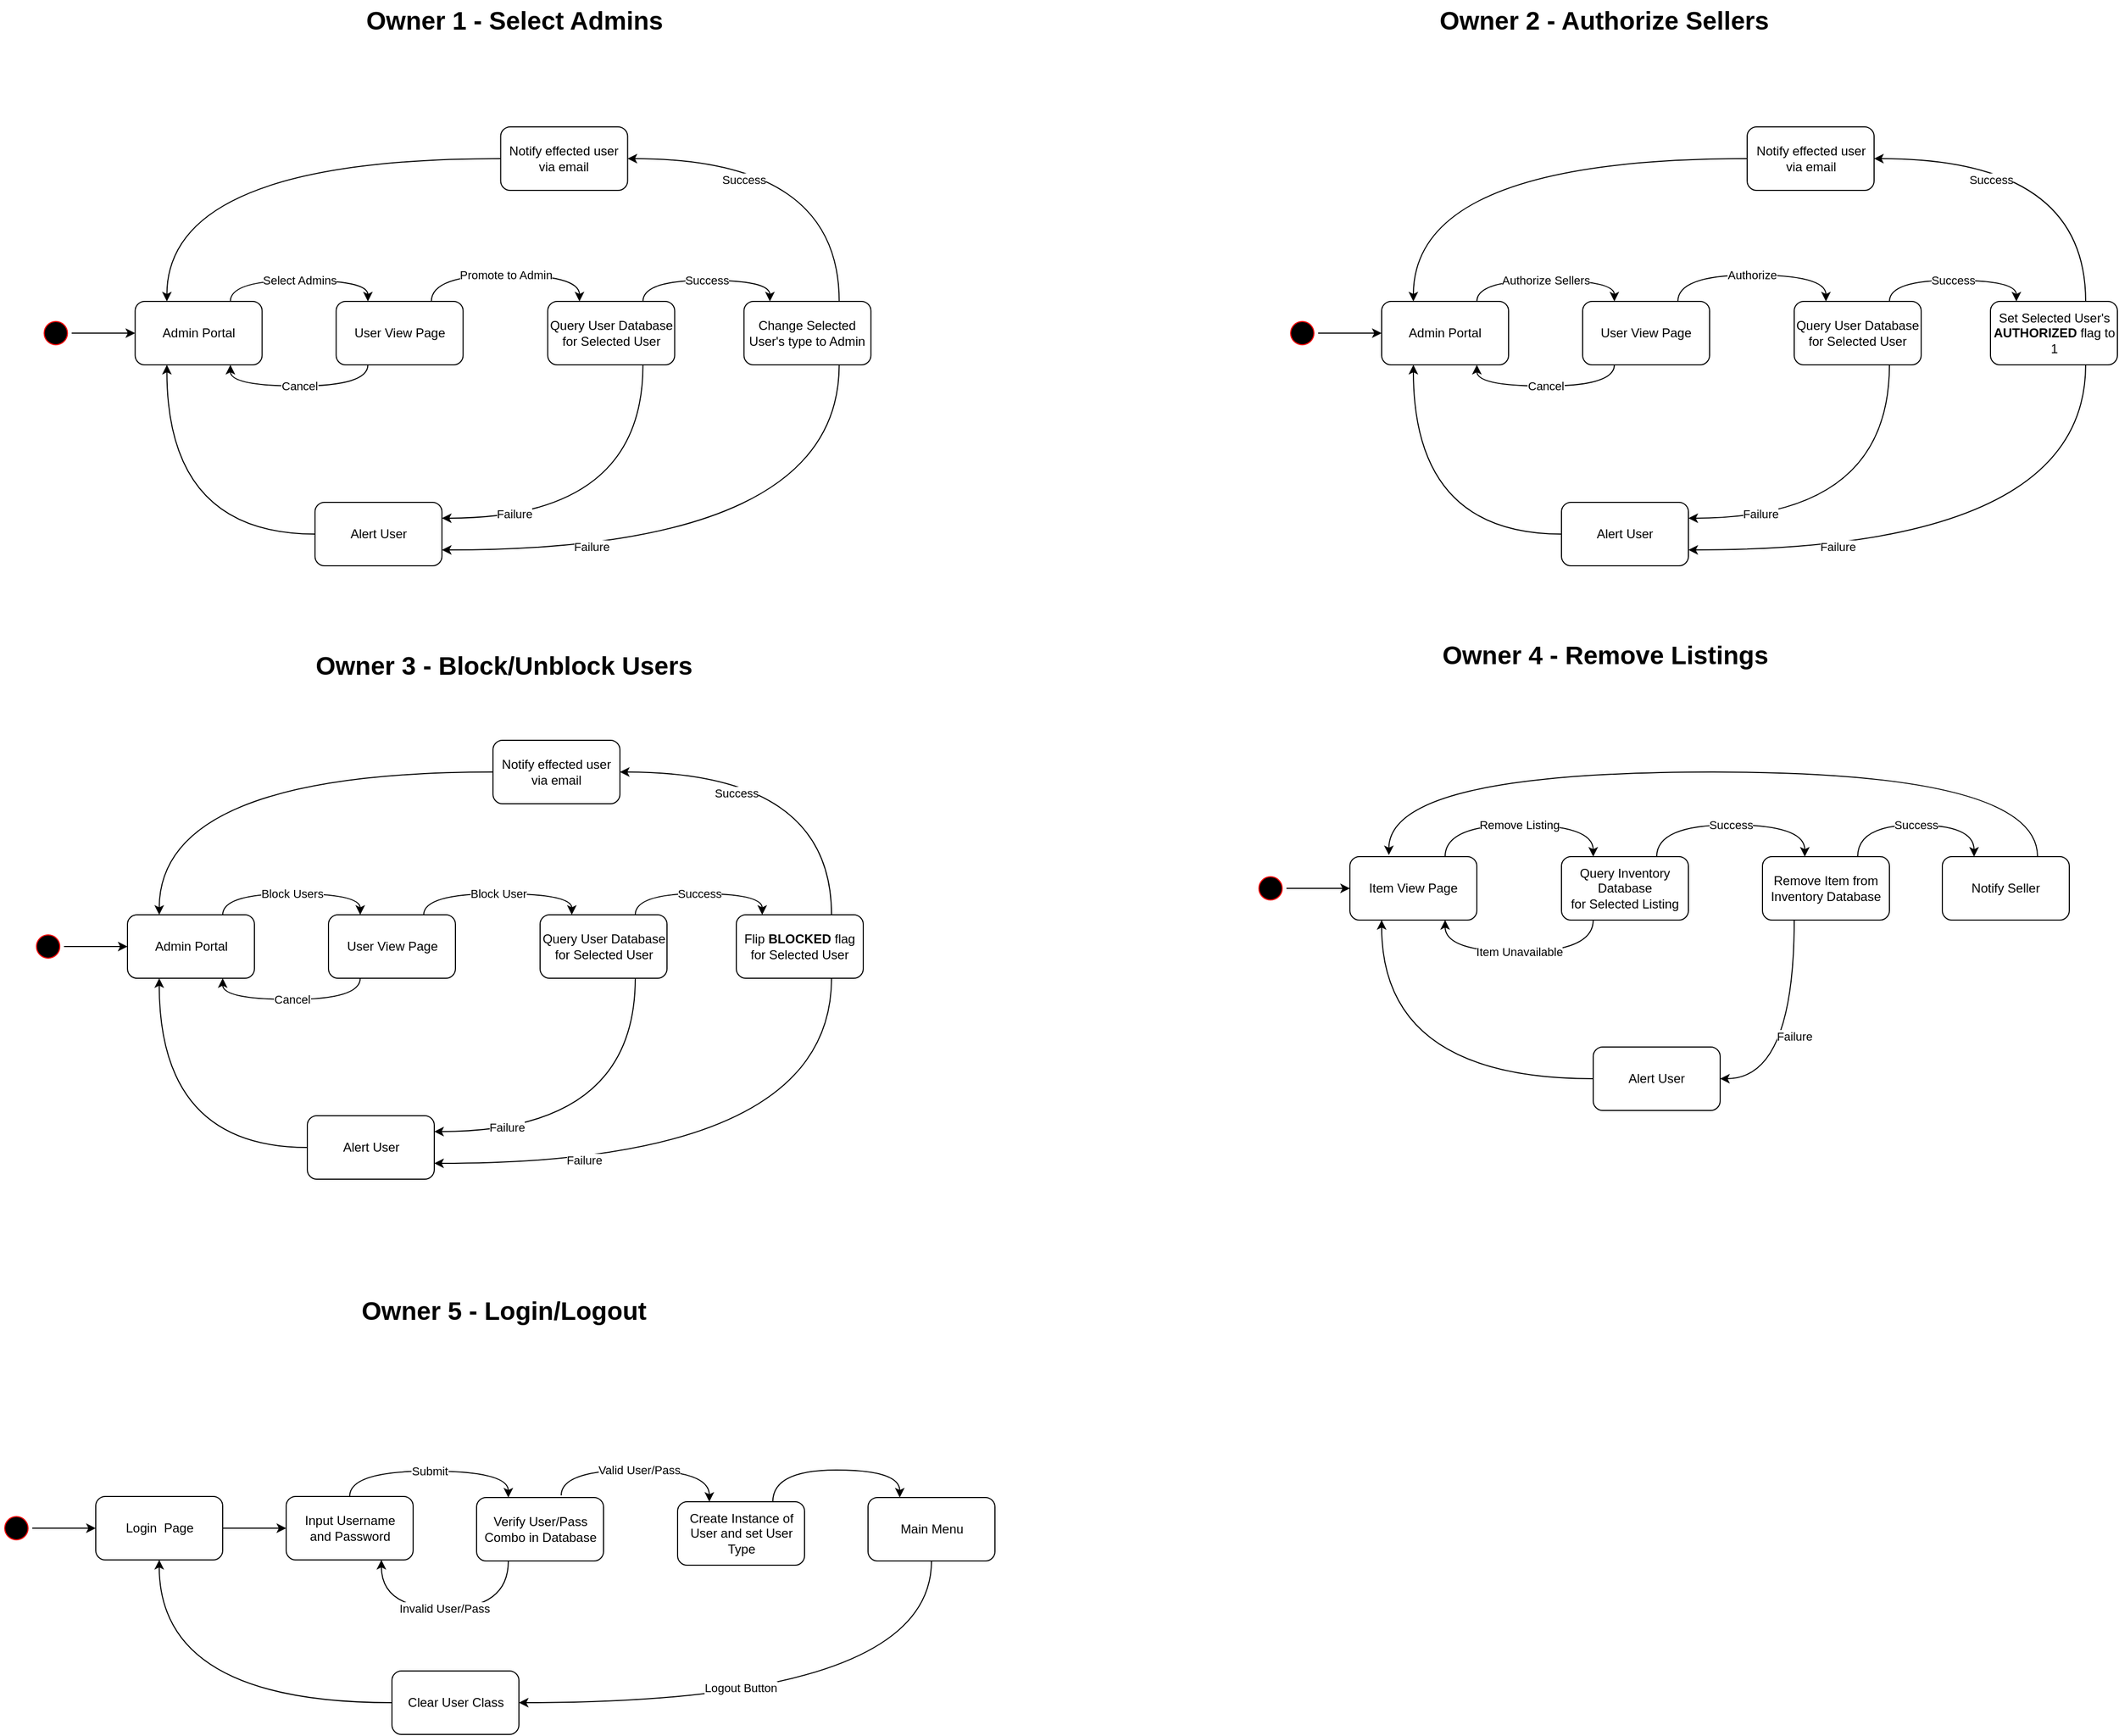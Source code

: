 <mxfile version="21.0.6" type="device"><diagram name="Page-1" id="wrFkuSROgwar8ubb1cKZ"><mxGraphModel dx="2074" dy="1169" grid="1" gridSize="10" guides="1" tooltips="1" connect="1" arrows="1" fold="1" page="1" pageScale="1" pageWidth="3000" pageHeight="3000" math="0" shadow="0"><root><mxCell id="0"/><mxCell id="1" parent="0"/><mxCell id="4Fs6CuEl5SBlKAa8vtgC-2" value="Owner 1 - Select Admins" style="text;strokeColor=none;fillColor=none;html=1;fontSize=24;fontStyle=1;verticalAlign=middle;align=center;" vertex="1" parent="1"><mxGeometry x="520" y="140" width="100" height="40" as="geometry"/></mxCell><mxCell id="4Fs6CuEl5SBlKAa8vtgC-3" value="Owner 2 - Authorize Sellers" style="text;strokeColor=none;fillColor=none;html=1;fontSize=24;fontStyle=1;verticalAlign=middle;align=center;" vertex="1" parent="1"><mxGeometry x="1550" y="140" width="100" height="40" as="geometry"/></mxCell><mxCell id="4Fs6CuEl5SBlKAa8vtgC-4" value="Owner 4 - Remove Listings" style="text;strokeColor=none;fillColor=none;html=1;fontSize=24;fontStyle=1;verticalAlign=middle;align=center;" vertex="1" parent="1"><mxGeometry x="1551" y="740" width="99" height="40" as="geometry"/></mxCell><mxCell id="4Fs6CuEl5SBlKAa8vtgC-5" value="Owner 3 - Block/Unblock Users" style="text;strokeColor=none;fillColor=none;html=1;fontSize=24;fontStyle=1;verticalAlign=middle;align=center;" vertex="1" parent="1"><mxGeometry x="510" y="750" width="99" height="40" as="geometry"/></mxCell><mxCell id="4Fs6CuEl5SBlKAa8vtgC-6" value="Owner 5 - Login/Logout" style="text;strokeColor=none;fillColor=none;html=1;fontSize=24;fontStyle=1;verticalAlign=middle;align=center;" vertex="1" parent="1"><mxGeometry x="510" y="1360" width="99" height="40" as="geometry"/></mxCell><mxCell id="4Fs6CuEl5SBlKAa8vtgC-7" value="Query Inventory Database for&amp;nbsp;Selected Listing" style="rounded=1;whiteSpace=wrap;html=1;" vertex="1" parent="1"><mxGeometry x="1560" y="950" width="120" height="60" as="geometry"/></mxCell><mxCell id="4Fs6CuEl5SBlKAa8vtgC-8" value="Item View Page" style="rounded=1;whiteSpace=wrap;html=1;" vertex="1" parent="1"><mxGeometry x="1360" y="950" width="120" height="60" as="geometry"/></mxCell><mxCell id="4Fs6CuEl5SBlKAa8vtgC-9" value="" style="endArrow=classic;html=1;rounded=0;exitX=1;exitY=0.5;exitDx=0;exitDy=0;entryX=0;entryY=0.5;entryDx=0;entryDy=0;" edge="1" parent="1" target="4Fs6CuEl5SBlKAa8vtgC-8"><mxGeometry width="50" height="50" relative="1" as="geometry"><mxPoint x="1300" y="980" as="sourcePoint"/><mxPoint x="1370" y="1035" as="targetPoint"/></mxGeometry></mxCell><mxCell id="4Fs6CuEl5SBlKAa8vtgC-10" value="Remove Listing" style="endArrow=classic;html=1;rounded=0;curved=1;exitX=0.75;exitY=0;exitDx=0;exitDy=0;edgeStyle=orthogonalEdgeStyle;entryX=0.25;entryY=0;entryDx=0;entryDy=0;" edge="1" parent="1" source="4Fs6CuEl5SBlKAa8vtgC-8" target="4Fs6CuEl5SBlKAa8vtgC-7"><mxGeometry width="50" height="50" relative="1" as="geometry"><mxPoint x="1490" y="890" as="sourcePoint"/><mxPoint x="1760" y="1010" as="targetPoint"/><Array as="points"><mxPoint x="1450" y="920"/><mxPoint x="1590" y="920"/></Array></mxGeometry></mxCell><mxCell id="4Fs6CuEl5SBlKAa8vtgC-11" value="Item Unavailable" style="endArrow=classic;html=1;rounded=0;curved=1;entryX=0.75;entryY=1;entryDx=0;entryDy=0;edgeStyle=orthogonalEdgeStyle;exitX=0.25;exitY=1;exitDx=0;exitDy=0;" edge="1" parent="1" source="4Fs6CuEl5SBlKAa8vtgC-7" target="4Fs6CuEl5SBlKAa8vtgC-8"><mxGeometry width="50" height="50" relative="1" as="geometry"><mxPoint x="1580" y="1010" as="sourcePoint"/><mxPoint x="1810" y="960" as="targetPoint"/><Array as="points"><mxPoint x="1590" y="1040"/><mxPoint x="1450" y="1040"/></Array></mxGeometry></mxCell><mxCell id="4Fs6CuEl5SBlKAa8vtgC-12" style="edgeStyle=orthogonalEdgeStyle;curved=1;rounded=0;orthogonalLoop=1;jettySize=auto;html=1;exitX=0;exitY=0.5;exitDx=0;exitDy=0;entryX=0.25;entryY=1;entryDx=0;entryDy=0;" edge="1" parent="1" source="4Fs6CuEl5SBlKAa8vtgC-15" target="4Fs6CuEl5SBlKAa8vtgC-8"><mxGeometry relative="1" as="geometry"/></mxCell><mxCell id="4Fs6CuEl5SBlKAa8vtgC-13" value="Remove Item from Inventory Database" style="rounded=1;whiteSpace=wrap;html=1;" vertex="1" parent="1"><mxGeometry x="1750" y="950" width="120" height="60" as="geometry"/></mxCell><mxCell id="4Fs6CuEl5SBlKAa8vtgC-14" value="Success" style="endArrow=classic;html=1;rounded=0;curved=1;exitX=0.75;exitY=0;exitDx=0;exitDy=0;edgeStyle=orthogonalEdgeStyle;entryX=0.25;entryY=0;entryDx=0;entryDy=0;" edge="1" parent="1"><mxGeometry width="50" height="50" relative="1" as="geometry"><mxPoint x="1650" y="950" as="sourcePoint"/><mxPoint x="1790" y="950" as="targetPoint"/><Array as="points"><mxPoint x="1650" y="920"/><mxPoint x="1790" y="920"/></Array></mxGeometry></mxCell><mxCell id="4Fs6CuEl5SBlKAa8vtgC-15" value="Alert User" style="rounded=1;whiteSpace=wrap;html=1;" vertex="1" parent="1"><mxGeometry x="1590" y="1130" width="120" height="60" as="geometry"/></mxCell><mxCell id="4Fs6CuEl5SBlKAa8vtgC-16" value="" style="endArrow=classic;html=1;rounded=0;curved=1;exitX=0.75;exitY=0;exitDx=0;exitDy=0;entryX=0.307;entryY=-0.024;entryDx=0;entryDy=0;entryPerimeter=0;edgeStyle=orthogonalEdgeStyle;" edge="1" parent="1" target="4Fs6CuEl5SBlKAa8vtgC-8"><mxGeometry width="50" height="50" relative="1" as="geometry"><mxPoint x="2010" y="950" as="sourcePoint"/><mxPoint x="1560" y="870" as="targetPoint"/><Array as="points"><mxPoint x="2010" y="870"/><mxPoint x="1397" y="870"/></Array></mxGeometry></mxCell><mxCell id="4Fs6CuEl5SBlKAa8vtgC-17" value="Failure" style="endArrow=classic;html=1;rounded=0;curved=1;exitX=0.25;exitY=1;exitDx=0;exitDy=0;entryX=1;entryY=0.5;entryDx=0;entryDy=0;edgeStyle=orthogonalEdgeStyle;" edge="1" parent="1" source="4Fs6CuEl5SBlKAa8vtgC-13" target="4Fs6CuEl5SBlKAa8vtgC-15"><mxGeometry width="50" height="50" relative="1" as="geometry"><mxPoint x="1840" y="850" as="sourcePoint"/><mxPoint x="1890" y="900" as="targetPoint"/></mxGeometry></mxCell><mxCell id="4Fs6CuEl5SBlKAa8vtgC-18" value="" style="ellipse;shape=startState;fillColor=#000000;strokeColor=#ff0000;" vertex="1" parent="1"><mxGeometry x="1270" y="965" width="30" height="30" as="geometry"/></mxCell><mxCell id="4Fs6CuEl5SBlKAa8vtgC-19" value="Notify Seller" style="rounded=1;whiteSpace=wrap;html=1;" vertex="1" parent="1"><mxGeometry x="1920" y="950" width="120" height="60" as="geometry"/></mxCell><mxCell id="4Fs6CuEl5SBlKAa8vtgC-20" value="Success" style="endArrow=classic;html=1;rounded=0;curved=1;exitX=0.75;exitY=0;exitDx=0;exitDy=0;edgeStyle=orthogonalEdgeStyle;entryX=0.25;entryY=0;entryDx=0;entryDy=0;" edge="1" parent="1" source="4Fs6CuEl5SBlKAa8vtgC-13" target="4Fs6CuEl5SBlKAa8vtgC-19"><mxGeometry width="50" height="50" relative="1" as="geometry"><mxPoint x="1800" y="910" as="sourcePoint"/><mxPoint x="1940" y="910" as="targetPoint"/><Array as="points"><mxPoint x="1840" y="920"/><mxPoint x="1950" y="920"/></Array></mxGeometry></mxCell><mxCell id="4Fs6CuEl5SBlKAa8vtgC-21" value="" style="ellipse;shape=startState;fillColor=#000000;strokeColor=#ff0000;" vertex="1" parent="1"><mxGeometry x="84.5" y="1570" width="30" height="30" as="geometry"/></mxCell><mxCell id="4Fs6CuEl5SBlKAa8vtgC-22" value="" style="endArrow=classic;html=1;rounded=0;exitX=1;exitY=0.5;exitDx=0;exitDy=0;" edge="1" parent="1" source="4Fs6CuEl5SBlKAa8vtgC-29" target="4Fs6CuEl5SBlKAa8vtgC-23"><mxGeometry width="50" height="50" relative="1" as="geometry"><mxPoint x="235.5" y="1586" as="sourcePoint"/><mxPoint x="335.5" y="1586" as="targetPoint"/></mxGeometry></mxCell><mxCell id="4Fs6CuEl5SBlKAa8vtgC-23" value="Input Username&lt;br&gt;and Password" style="rounded=1;whiteSpace=wrap;html=1;" vertex="1" parent="1"><mxGeometry x="354.5" y="1555" width="120" height="60" as="geometry"/></mxCell><mxCell id="4Fs6CuEl5SBlKAa8vtgC-24" value="Verify User/Pass&lt;br&gt;Combo in Database" style="rounded=1;whiteSpace=wrap;html=1;" vertex="1" parent="1"><mxGeometry x="534.5" y="1556" width="120" height="60" as="geometry"/></mxCell><mxCell id="4Fs6CuEl5SBlKAa8vtgC-25" value="Submit" style="endArrow=classic;html=1;rounded=0;edgeStyle=orthogonalEdgeStyle;curved=1;exitX=0.5;exitY=0;exitDx=0;exitDy=0;entryX=0.25;entryY=0;entryDx=0;entryDy=0;" edge="1" parent="1" source="4Fs6CuEl5SBlKAa8vtgC-23" target="4Fs6CuEl5SBlKAa8vtgC-24"><mxGeometry width="50" height="50" relative="1" as="geometry"><mxPoint x="474.5" y="1511" as="sourcePoint"/><mxPoint x="524.5" y="1461" as="targetPoint"/><Array as="points"><mxPoint x="414.5" y="1531"/><mxPoint x="564.5" y="1531"/></Array></mxGeometry></mxCell><mxCell id="4Fs6CuEl5SBlKAa8vtgC-26" value="Invalid User/Pass" style="endArrow=classic;html=1;rounded=0;edgeStyle=orthogonalEdgeStyle;curved=1;exitX=0.25;exitY=1;exitDx=0;exitDy=0;entryX=0.75;entryY=1;entryDx=0;entryDy=0;" edge="1" parent="1" target="4Fs6CuEl5SBlKAa8vtgC-23"><mxGeometry width="50" height="50" relative="1" as="geometry"><mxPoint x="564.5" y="1616" as="sourcePoint"/><mxPoint x="391.46" y="1616.02" as="targetPoint"/><Array as="points"><mxPoint x="564.5" y="1661"/><mxPoint x="444.5" y="1661"/></Array></mxGeometry></mxCell><mxCell id="4Fs6CuEl5SBlKAa8vtgC-27" value="Main Menu" style="rounded=1;whiteSpace=wrap;html=1;" vertex="1" parent="1"><mxGeometry x="904.5" y="1556" width="120" height="60" as="geometry"/></mxCell><mxCell id="4Fs6CuEl5SBlKAa8vtgC-28" value="&lt;span style=&quot;font-style: normal;&quot;&gt;Valid User/Pass&lt;/span&gt;" style="endArrow=classic;html=1;rounded=0;edgeStyle=orthogonalEdgeStyle;curved=1;exitX=0.5;exitY=0;exitDx=0;exitDy=0;entryX=0.25;entryY=0;entryDx=0;entryDy=0;fontStyle=2" edge="1" parent="1" target="4Fs6CuEl5SBlKAa8vtgC-35"><mxGeometry width="50" height="50" relative="1" as="geometry"><mxPoint x="614.5" y="1554" as="sourcePoint"/><mxPoint x="764.5" y="1555" as="targetPoint"/><Array as="points"><mxPoint x="614.5" y="1530"/><mxPoint x="754.5" y="1530"/></Array></mxGeometry></mxCell><mxCell id="4Fs6CuEl5SBlKAa8vtgC-29" value="Login&amp;nbsp; Page" style="rounded=1;whiteSpace=wrap;html=1;" vertex="1" parent="1"><mxGeometry x="174.5" y="1555" width="120" height="60" as="geometry"/></mxCell><mxCell id="4Fs6CuEl5SBlKAa8vtgC-30" value="" style="endArrow=classic;html=1;rounded=0;exitX=1;exitY=0.5;exitDx=0;exitDy=0;entryX=0;entryY=0.5;entryDx=0;entryDy=0;" edge="1" parent="1" source="4Fs6CuEl5SBlKAa8vtgC-21" target="4Fs6CuEl5SBlKAa8vtgC-29"><mxGeometry width="50" height="50" relative="1" as="geometry"><mxPoint x="124.5" y="1640" as="sourcePoint"/><mxPoint x="184.5" y="1640" as="targetPoint"/></mxGeometry></mxCell><mxCell id="4Fs6CuEl5SBlKAa8vtgC-31" value="" style="endArrow=classic;html=1;rounded=0;curved=1;exitX=0.5;exitY=1;exitDx=0;exitDy=0;entryX=1;entryY=0.5;entryDx=0;entryDy=0;edgeStyle=orthogonalEdgeStyle;" edge="1" parent="1" source="4Fs6CuEl5SBlKAa8vtgC-27" target="4Fs6CuEl5SBlKAa8vtgC-33"><mxGeometry width="50" height="50" relative="1" as="geometry"><mxPoint x="1614.5" y="1631" as="sourcePoint"/><mxPoint x="1464.5" y="1755" as="targetPoint"/></mxGeometry></mxCell><mxCell id="4Fs6CuEl5SBlKAa8vtgC-32" value="Logout Button" style="edgeLabel;html=1;align=center;verticalAlign=middle;resizable=0;points=[];" vertex="1" connectable="0" parent="4Fs6CuEl5SBlKAa8vtgC-31"><mxGeometry x="0.046" y="-5" relative="1" as="geometry"><mxPoint x="-41" y="-9" as="offset"/></mxGeometry></mxCell><mxCell id="4Fs6CuEl5SBlKAa8vtgC-33" value="Clear User Class" style="rounded=1;whiteSpace=wrap;html=1;" vertex="1" parent="1"><mxGeometry x="454.5" y="1720" width="120" height="60" as="geometry"/></mxCell><mxCell id="4Fs6CuEl5SBlKAa8vtgC-34" value="" style="endArrow=classic;html=1;rounded=0;curved=1;exitX=0;exitY=0.5;exitDx=0;exitDy=0;entryX=0.5;entryY=1;entryDx=0;entryDy=0;edgeStyle=orthogonalEdgeStyle;" edge="1" parent="1" source="4Fs6CuEl5SBlKAa8vtgC-33" target="4Fs6CuEl5SBlKAa8vtgC-29"><mxGeometry width="50" height="50" relative="1" as="geometry"><mxPoint x="694.5" y="1945" as="sourcePoint"/><mxPoint x="1074.5" y="1630" as="targetPoint"/></mxGeometry></mxCell><mxCell id="4Fs6CuEl5SBlKAa8vtgC-35" value="Create Instance of User and set User Type" style="rounded=1;whiteSpace=wrap;html=1;" vertex="1" parent="1"><mxGeometry x="724.5" y="1560" width="120" height="60" as="geometry"/></mxCell><mxCell id="4Fs6CuEl5SBlKAa8vtgC-36" value="" style="endArrow=classic;html=1;rounded=0;exitX=0.75;exitY=0;exitDx=0;exitDy=0;entryX=0.25;entryY=0;entryDx=0;entryDy=0;edgeStyle=orthogonalEdgeStyle;curved=1;" edge="1" parent="1" source="4Fs6CuEl5SBlKAa8vtgC-35" target="4Fs6CuEl5SBlKAa8vtgC-27"><mxGeometry width="50" height="50" relative="1" as="geometry"><mxPoint x="744.5" y="1730" as="sourcePoint"/><mxPoint x="794.5" y="1680" as="targetPoint"/><Array as="points"><mxPoint x="814.5" y="1530"/><mxPoint x="934.5" y="1530"/></Array></mxGeometry></mxCell><mxCell id="4Fs6CuEl5SBlKAa8vtgC-38" value="Admin Portal" style="rounded=1;whiteSpace=wrap;html=1;" vertex="1" parent="1"><mxGeometry x="204.5" y="1005" width="120" height="60" as="geometry"/></mxCell><mxCell id="4Fs6CuEl5SBlKAa8vtgC-39" value="" style="endArrow=classic;html=1;rounded=0;exitX=1;exitY=0.5;exitDx=0;exitDy=0;entryX=0;entryY=0.5;entryDx=0;entryDy=0;" edge="1" parent="1" target="4Fs6CuEl5SBlKAa8vtgC-38"><mxGeometry width="50" height="50" relative="1" as="geometry"><mxPoint x="144.5" y="1035" as="sourcePoint"/><mxPoint x="214.5" y="1090" as="targetPoint"/></mxGeometry></mxCell><mxCell id="4Fs6CuEl5SBlKAa8vtgC-40" value="" style="ellipse;shape=startState;fillColor=#000000;strokeColor=#ff0000;" vertex="1" parent="1"><mxGeometry x="114.5" y="1020" width="30" height="30" as="geometry"/></mxCell><mxCell id="4Fs6CuEl5SBlKAa8vtgC-41" value="User View Page" style="rounded=1;whiteSpace=wrap;html=1;" vertex="1" parent="1"><mxGeometry x="394.5" y="1005" width="120" height="60" as="geometry"/></mxCell><mxCell id="4Fs6CuEl5SBlKAa8vtgC-42" value="Block Users" style="endArrow=classic;html=1;rounded=0;exitX=0.75;exitY=0;exitDx=0;exitDy=0;entryX=0.25;entryY=0;entryDx=0;entryDy=0;edgeStyle=orthogonalEdgeStyle;curved=1;" edge="1" parent="1" source="4Fs6CuEl5SBlKAa8vtgC-38" target="4Fs6CuEl5SBlKAa8vtgC-41"><mxGeometry width="50" height="50" relative="1" as="geometry"><mxPoint x="314.5" y="975" as="sourcePoint"/><mxPoint x="364.5" y="925" as="targetPoint"/><Array as="points"><mxPoint x="294.5" y="985"/><mxPoint x="424.5" y="985"/></Array></mxGeometry></mxCell><mxCell id="4Fs6CuEl5SBlKAa8vtgC-43" value="Cancel" style="endArrow=classic;html=1;rounded=0;exitX=0.25;exitY=1;exitDx=0;exitDy=0;entryX=0.75;entryY=1;entryDx=0;entryDy=0;edgeStyle=orthogonalEdgeStyle;curved=1;" edge="1" parent="1" source="4Fs6CuEl5SBlKAa8vtgC-41" target="4Fs6CuEl5SBlKAa8vtgC-38"><mxGeometry width="50" height="50" relative="1" as="geometry"><mxPoint x="674.5" y="1335" as="sourcePoint"/><mxPoint x="724.5" y="1285" as="targetPoint"/><Array as="points"><mxPoint x="424.5" y="1085"/><mxPoint x="294.5" y="1085"/></Array></mxGeometry></mxCell><mxCell id="4Fs6CuEl5SBlKAa8vtgC-44" value="Block User" style="endArrow=classic;html=1;rounded=0;exitX=0.75;exitY=0;exitDx=0;exitDy=0;entryX=0.25;entryY=0;entryDx=0;entryDy=0;edgeStyle=orthogonalEdgeStyle;curved=1;" edge="1" parent="1" source="4Fs6CuEl5SBlKAa8vtgC-41" target="4Fs6CuEl5SBlKAa8vtgC-45"><mxGeometry width="50" height="50" relative="1" as="geometry"><mxPoint x="684.5" y="1205" as="sourcePoint"/><mxPoint x="744.5" y="1005" as="targetPoint"/><Array as="points"><mxPoint x="484.5" y="985"/><mxPoint x="624.5" y="985"/></Array></mxGeometry></mxCell><mxCell id="4Fs6CuEl5SBlKAa8vtgC-45" value="Query User Database for&amp;nbsp;Selected User" style="rounded=1;whiteSpace=wrap;html=1;" vertex="1" parent="1"><mxGeometry x="594.5" y="1005" width="120" height="60" as="geometry"/></mxCell><mxCell id="4Fs6CuEl5SBlKAa8vtgC-46" value="Flip&amp;nbsp;&lt;b&gt;BLOCKED &lt;/b&gt;flag for Selected User" style="rounded=1;whiteSpace=wrap;html=1;" vertex="1" parent="1"><mxGeometry x="780" y="1005" width="120" height="60" as="geometry"/></mxCell><mxCell id="4Fs6CuEl5SBlKAa8vtgC-48" value="Alert User" style="rounded=1;whiteSpace=wrap;html=1;" vertex="1" parent="1"><mxGeometry x="374.5" y="1195" width="120" height="60" as="geometry"/></mxCell><mxCell id="4Fs6CuEl5SBlKAa8vtgC-49" value="" style="endArrow=classic;html=1;rounded=0;exitX=0.75;exitY=1;exitDx=0;exitDy=0;entryX=1;entryY=0.25;entryDx=0;entryDy=0;edgeStyle=orthogonalEdgeStyle;curved=1;" edge="1" parent="1" source="4Fs6CuEl5SBlKAa8vtgC-45" target="4Fs6CuEl5SBlKAa8vtgC-48"><mxGeometry width="50" height="50" relative="1" as="geometry"><mxPoint x="1014.5" y="1325" as="sourcePoint"/><mxPoint x="1064.5" y="1275" as="targetPoint"/></mxGeometry></mxCell><mxCell id="4Fs6CuEl5SBlKAa8vtgC-50" value="Failure" style="edgeLabel;html=1;align=center;verticalAlign=middle;resizable=0;points=[];" vertex="1" connectable="0" parent="4Fs6CuEl5SBlKAa8vtgC-49"><mxGeometry x="0.594" y="-4" relative="1" as="geometry"><mxPoint as="offset"/></mxGeometry></mxCell><mxCell id="4Fs6CuEl5SBlKAa8vtgC-53" value="Success" style="endArrow=classic;html=1;rounded=0;exitX=0.75;exitY=0;exitDx=0;exitDy=0;entryX=0.25;entryY=0;entryDx=0;entryDy=0;edgeStyle=orthogonalEdgeStyle;curved=1;" edge="1" parent="1" source="4Fs6CuEl5SBlKAa8vtgC-45"><mxGeometry width="50" height="50" relative="1" as="geometry"><mxPoint x="1014.5" y="1325" as="sourcePoint"/><mxPoint x="804.5" y="1005" as="targetPoint"/><Array as="points"><mxPoint x="684.5" y="985"/><mxPoint x="804.5" y="985"/></Array></mxGeometry></mxCell><mxCell id="4Fs6CuEl5SBlKAa8vtgC-54" value="" style="endArrow=classic;html=1;rounded=0;exitX=0;exitY=0.5;exitDx=0;exitDy=0;entryX=0.25;entryY=1;entryDx=0;entryDy=0;edgeStyle=orthogonalEdgeStyle;curved=1;" edge="1" parent="1" source="4Fs6CuEl5SBlKAa8vtgC-48" target="4Fs6CuEl5SBlKAa8vtgC-38"><mxGeometry width="50" height="50" relative="1" as="geometry"><mxPoint x="1014.5" y="1325" as="sourcePoint"/><mxPoint x="1064.5" y="1275" as="targetPoint"/></mxGeometry></mxCell><mxCell id="4Fs6CuEl5SBlKAa8vtgC-55" value="Notify effected user via email" style="rounded=1;whiteSpace=wrap;html=1;" vertex="1" parent="1"><mxGeometry x="550" y="840" width="120" height="60" as="geometry"/></mxCell><mxCell id="4Fs6CuEl5SBlKAa8vtgC-57" value="Success" style="endArrow=classic;html=1;rounded=0;exitX=0.75;exitY=0;exitDx=0;exitDy=0;entryX=1;entryY=0.5;entryDx=0;entryDy=0;edgeStyle=orthogonalEdgeStyle;curved=1;" edge="1" parent="1" source="4Fs6CuEl5SBlKAa8vtgC-46" target="4Fs6CuEl5SBlKAa8vtgC-55"><mxGeometry x="0.344" y="20" width="50" height="50" relative="1" as="geometry"><mxPoint x="664.5" y="1340" as="sourcePoint"/><mxPoint x="714.5" y="1290" as="targetPoint"/><mxPoint as="offset"/></mxGeometry></mxCell><mxCell id="4Fs6CuEl5SBlKAa8vtgC-58" value="" style="endArrow=classic;html=1;rounded=0;exitX=0.75;exitY=1;exitDx=0;exitDy=0;entryX=1;entryY=0.75;entryDx=0;entryDy=0;edgeStyle=orthogonalEdgeStyle;curved=1;" edge="1" parent="1" source="4Fs6CuEl5SBlKAa8vtgC-46" target="4Fs6CuEl5SBlKAa8vtgC-48"><mxGeometry width="50" height="50" relative="1" as="geometry"><mxPoint x="664.5" y="1340" as="sourcePoint"/><mxPoint x="714.5" y="1290" as="targetPoint"/></mxGeometry></mxCell><mxCell id="4Fs6CuEl5SBlKAa8vtgC-59" value="Failure" style="edgeLabel;html=1;align=center;verticalAlign=middle;resizable=0;points=[];" vertex="1" connectable="0" parent="4Fs6CuEl5SBlKAa8vtgC-58"><mxGeometry x="0.488" y="-3" relative="1" as="geometry"><mxPoint as="offset"/></mxGeometry></mxCell><mxCell id="4Fs6CuEl5SBlKAa8vtgC-60" value="" style="endArrow=classic;html=1;rounded=0;exitX=0;exitY=0.5;exitDx=0;exitDy=0;entryX=0.25;entryY=0;entryDx=0;entryDy=0;edgeStyle=orthogonalEdgeStyle;curved=1;" edge="1" parent="1" source="4Fs6CuEl5SBlKAa8vtgC-55" target="4Fs6CuEl5SBlKAa8vtgC-38"><mxGeometry width="50" height="50" relative="1" as="geometry"><mxPoint x="664.5" y="1340" as="sourcePoint"/><mxPoint x="714.5" y="1290" as="targetPoint"/></mxGeometry></mxCell><mxCell id="4Fs6CuEl5SBlKAa8vtgC-62" value="Admin Portal" style="rounded=1;whiteSpace=wrap;html=1;" vertex="1" parent="1"><mxGeometry x="211.75" y="425" width="120" height="60" as="geometry"/></mxCell><mxCell id="4Fs6CuEl5SBlKAa8vtgC-63" value="" style="endArrow=classic;html=1;rounded=0;exitX=1;exitY=0.5;exitDx=0;exitDy=0;entryX=0;entryY=0.5;entryDx=0;entryDy=0;" edge="1" parent="1" target="4Fs6CuEl5SBlKAa8vtgC-62"><mxGeometry width="50" height="50" relative="1" as="geometry"><mxPoint x="151.75" y="455" as="sourcePoint"/><mxPoint x="221.75" y="510" as="targetPoint"/></mxGeometry></mxCell><mxCell id="4Fs6CuEl5SBlKAa8vtgC-64" value="" style="ellipse;shape=startState;fillColor=#000000;strokeColor=#ff0000;" vertex="1" parent="1"><mxGeometry x="121.75" y="440" width="30" height="30" as="geometry"/></mxCell><mxCell id="4Fs6CuEl5SBlKAa8vtgC-65" value="User View Page" style="rounded=1;whiteSpace=wrap;html=1;" vertex="1" parent="1"><mxGeometry x="401.75" y="425" width="120" height="60" as="geometry"/></mxCell><mxCell id="4Fs6CuEl5SBlKAa8vtgC-66" value="Select Admins" style="endArrow=classic;html=1;rounded=0;exitX=0.75;exitY=0;exitDx=0;exitDy=0;entryX=0.25;entryY=0;entryDx=0;entryDy=0;edgeStyle=orthogonalEdgeStyle;curved=1;" edge="1" parent="1" source="4Fs6CuEl5SBlKAa8vtgC-62" target="4Fs6CuEl5SBlKAa8vtgC-65"><mxGeometry width="50" height="50" relative="1" as="geometry"><mxPoint x="321.75" y="395" as="sourcePoint"/><mxPoint x="371.75" y="345" as="targetPoint"/><Array as="points"><mxPoint x="301.75" y="405"/><mxPoint x="431.75" y="405"/></Array></mxGeometry></mxCell><mxCell id="4Fs6CuEl5SBlKAa8vtgC-67" value="Cancel" style="endArrow=classic;html=1;rounded=0;exitX=0.25;exitY=1;exitDx=0;exitDy=0;entryX=0.75;entryY=1;entryDx=0;entryDy=0;edgeStyle=orthogonalEdgeStyle;curved=1;" edge="1" parent="1" source="4Fs6CuEl5SBlKAa8vtgC-65" target="4Fs6CuEl5SBlKAa8vtgC-62"><mxGeometry width="50" height="50" relative="1" as="geometry"><mxPoint x="681.75" y="755" as="sourcePoint"/><mxPoint x="731.75" y="705" as="targetPoint"/><Array as="points"><mxPoint x="431.75" y="505"/><mxPoint x="301.75" y="505"/></Array></mxGeometry></mxCell><mxCell id="4Fs6CuEl5SBlKAa8vtgC-68" value="Promote to Admin" style="endArrow=classic;html=1;rounded=0;exitX=0.75;exitY=0;exitDx=0;exitDy=0;entryX=0.25;entryY=0;entryDx=0;entryDy=0;edgeStyle=orthogonalEdgeStyle;curved=1;" edge="1" parent="1" source="4Fs6CuEl5SBlKAa8vtgC-65" target="4Fs6CuEl5SBlKAa8vtgC-69"><mxGeometry width="50" height="50" relative="1" as="geometry"><mxPoint x="691.75" y="625" as="sourcePoint"/><mxPoint x="751.75" y="425" as="targetPoint"/><Array as="points"><mxPoint x="492" y="400"/><mxPoint x="632" y="400"/></Array><mxPoint as="offset"/></mxGeometry></mxCell><mxCell id="4Fs6CuEl5SBlKAa8vtgC-69" value="Query User Database for&amp;nbsp;Selected User" style="rounded=1;whiteSpace=wrap;html=1;" vertex="1" parent="1"><mxGeometry x="601.75" y="425" width="120" height="60" as="geometry"/></mxCell><mxCell id="4Fs6CuEl5SBlKAa8vtgC-70" value="Change Selected User's type to Admin" style="rounded=1;whiteSpace=wrap;html=1;" vertex="1" parent="1"><mxGeometry x="787.25" y="425" width="120" height="60" as="geometry"/></mxCell><mxCell id="4Fs6CuEl5SBlKAa8vtgC-71" value="Alert User" style="rounded=1;whiteSpace=wrap;html=1;" vertex="1" parent="1"><mxGeometry x="381.75" y="615" width="120" height="60" as="geometry"/></mxCell><mxCell id="4Fs6CuEl5SBlKAa8vtgC-72" value="" style="endArrow=classic;html=1;rounded=0;exitX=0.75;exitY=1;exitDx=0;exitDy=0;entryX=1;entryY=0.25;entryDx=0;entryDy=0;edgeStyle=orthogonalEdgeStyle;curved=1;" edge="1" parent="1" source="4Fs6CuEl5SBlKAa8vtgC-69" target="4Fs6CuEl5SBlKAa8vtgC-71"><mxGeometry width="50" height="50" relative="1" as="geometry"><mxPoint x="1021.75" y="745" as="sourcePoint"/><mxPoint x="1071.75" y="695" as="targetPoint"/></mxGeometry></mxCell><mxCell id="4Fs6CuEl5SBlKAa8vtgC-73" value="Failure" style="edgeLabel;html=1;align=center;verticalAlign=middle;resizable=0;points=[];" vertex="1" connectable="0" parent="4Fs6CuEl5SBlKAa8vtgC-72"><mxGeometry x="0.594" y="-4" relative="1" as="geometry"><mxPoint as="offset"/></mxGeometry></mxCell><mxCell id="4Fs6CuEl5SBlKAa8vtgC-74" value="Success" style="endArrow=classic;html=1;rounded=0;exitX=0.75;exitY=0;exitDx=0;exitDy=0;entryX=0.25;entryY=0;entryDx=0;entryDy=0;edgeStyle=orthogonalEdgeStyle;curved=1;" edge="1" parent="1" source="4Fs6CuEl5SBlKAa8vtgC-69"><mxGeometry width="50" height="50" relative="1" as="geometry"><mxPoint x="1021.75" y="745" as="sourcePoint"/><mxPoint x="811.75" y="425" as="targetPoint"/><Array as="points"><mxPoint x="691.75" y="405"/><mxPoint x="811.75" y="405"/></Array></mxGeometry></mxCell><mxCell id="4Fs6CuEl5SBlKAa8vtgC-75" value="" style="endArrow=classic;html=1;rounded=0;exitX=0;exitY=0.5;exitDx=0;exitDy=0;entryX=0.25;entryY=1;entryDx=0;entryDy=0;edgeStyle=orthogonalEdgeStyle;curved=1;" edge="1" parent="1" source="4Fs6CuEl5SBlKAa8vtgC-71" target="4Fs6CuEl5SBlKAa8vtgC-62"><mxGeometry width="50" height="50" relative="1" as="geometry"><mxPoint x="1021.75" y="745" as="sourcePoint"/><mxPoint x="1071.75" y="695" as="targetPoint"/></mxGeometry></mxCell><mxCell id="4Fs6CuEl5SBlKAa8vtgC-76" value="Notify effected user via email" style="rounded=1;whiteSpace=wrap;html=1;" vertex="1" parent="1"><mxGeometry x="557.25" y="260" width="120" height="60" as="geometry"/></mxCell><mxCell id="4Fs6CuEl5SBlKAa8vtgC-77" value="Success" style="endArrow=classic;html=1;rounded=0;exitX=0.75;exitY=0;exitDx=0;exitDy=0;entryX=1;entryY=0.5;entryDx=0;entryDy=0;edgeStyle=orthogonalEdgeStyle;curved=1;" edge="1" parent="1" source="4Fs6CuEl5SBlKAa8vtgC-70" target="4Fs6CuEl5SBlKAa8vtgC-76"><mxGeometry x="0.344" y="20" width="50" height="50" relative="1" as="geometry"><mxPoint x="671.75" y="760" as="sourcePoint"/><mxPoint x="721.75" y="710" as="targetPoint"/><mxPoint as="offset"/></mxGeometry></mxCell><mxCell id="4Fs6CuEl5SBlKAa8vtgC-78" value="" style="endArrow=classic;html=1;rounded=0;exitX=0.75;exitY=1;exitDx=0;exitDy=0;entryX=1;entryY=0.75;entryDx=0;entryDy=0;edgeStyle=orthogonalEdgeStyle;curved=1;" edge="1" parent="1" source="4Fs6CuEl5SBlKAa8vtgC-70" target="4Fs6CuEl5SBlKAa8vtgC-71"><mxGeometry width="50" height="50" relative="1" as="geometry"><mxPoint x="671.75" y="760" as="sourcePoint"/><mxPoint x="721.75" y="710" as="targetPoint"/></mxGeometry></mxCell><mxCell id="4Fs6CuEl5SBlKAa8vtgC-79" value="Failure" style="edgeLabel;html=1;align=center;verticalAlign=middle;resizable=0;points=[];" vertex="1" connectable="0" parent="4Fs6CuEl5SBlKAa8vtgC-78"><mxGeometry x="0.488" y="-3" relative="1" as="geometry"><mxPoint as="offset"/></mxGeometry></mxCell><mxCell id="4Fs6CuEl5SBlKAa8vtgC-80" value="" style="endArrow=classic;html=1;rounded=0;exitX=0;exitY=0.5;exitDx=0;exitDy=0;entryX=0.25;entryY=0;entryDx=0;entryDy=0;edgeStyle=orthogonalEdgeStyle;curved=1;" edge="1" parent="1" source="4Fs6CuEl5SBlKAa8vtgC-76" target="4Fs6CuEl5SBlKAa8vtgC-62"><mxGeometry width="50" height="50" relative="1" as="geometry"><mxPoint x="671.75" y="760" as="sourcePoint"/><mxPoint x="721.75" y="710" as="targetPoint"/></mxGeometry></mxCell><mxCell id="4Fs6CuEl5SBlKAa8vtgC-81" value="Admin Portal" style="rounded=1;whiteSpace=wrap;html=1;" vertex="1" parent="1"><mxGeometry x="1390" y="425" width="120" height="60" as="geometry"/></mxCell><mxCell id="4Fs6CuEl5SBlKAa8vtgC-82" value="" style="endArrow=classic;html=1;rounded=0;exitX=1;exitY=0.5;exitDx=0;exitDy=0;entryX=0;entryY=0.5;entryDx=0;entryDy=0;" edge="1" parent="1" target="4Fs6CuEl5SBlKAa8vtgC-81"><mxGeometry width="50" height="50" relative="1" as="geometry"><mxPoint x="1330" y="455" as="sourcePoint"/><mxPoint x="1400" y="510" as="targetPoint"/></mxGeometry></mxCell><mxCell id="4Fs6CuEl5SBlKAa8vtgC-83" value="" style="ellipse;shape=startState;fillColor=#000000;strokeColor=#ff0000;" vertex="1" parent="1"><mxGeometry x="1300" y="440" width="30" height="30" as="geometry"/></mxCell><mxCell id="4Fs6CuEl5SBlKAa8vtgC-84" value="User View Page" style="rounded=1;whiteSpace=wrap;html=1;" vertex="1" parent="1"><mxGeometry x="1580" y="425" width="120" height="60" as="geometry"/></mxCell><mxCell id="4Fs6CuEl5SBlKAa8vtgC-85" value="Authorize Sellers" style="endArrow=classic;html=1;rounded=0;exitX=0.75;exitY=0;exitDx=0;exitDy=0;entryX=0.25;entryY=0;entryDx=0;entryDy=0;edgeStyle=orthogonalEdgeStyle;curved=1;" edge="1" parent="1" source="4Fs6CuEl5SBlKAa8vtgC-81" target="4Fs6CuEl5SBlKAa8vtgC-84"><mxGeometry width="50" height="50" relative="1" as="geometry"><mxPoint x="1500" y="395" as="sourcePoint"/><mxPoint x="1550" y="345" as="targetPoint"/><Array as="points"><mxPoint x="1480" y="405"/><mxPoint x="1610" y="405"/></Array></mxGeometry></mxCell><mxCell id="4Fs6CuEl5SBlKAa8vtgC-86" value="Cancel" style="endArrow=classic;html=1;rounded=0;exitX=0.25;exitY=1;exitDx=0;exitDy=0;entryX=0.75;entryY=1;entryDx=0;entryDy=0;edgeStyle=orthogonalEdgeStyle;curved=1;" edge="1" parent="1" source="4Fs6CuEl5SBlKAa8vtgC-84" target="4Fs6CuEl5SBlKAa8vtgC-81"><mxGeometry width="50" height="50" relative="1" as="geometry"><mxPoint x="1860" y="755" as="sourcePoint"/><mxPoint x="1910" y="705" as="targetPoint"/><Array as="points"><mxPoint x="1610" y="505"/><mxPoint x="1480" y="505"/></Array></mxGeometry></mxCell><mxCell id="4Fs6CuEl5SBlKAa8vtgC-87" value="Authorize" style="endArrow=classic;html=1;rounded=0;exitX=0.75;exitY=0;exitDx=0;exitDy=0;entryX=0.25;entryY=0;entryDx=0;entryDy=0;edgeStyle=orthogonalEdgeStyle;curved=1;" edge="1" parent="1" source="4Fs6CuEl5SBlKAa8vtgC-84" target="4Fs6CuEl5SBlKAa8vtgC-88"><mxGeometry width="50" height="50" relative="1" as="geometry"><mxPoint x="1870" y="625" as="sourcePoint"/><mxPoint x="1930" y="425" as="targetPoint"/><Array as="points"><mxPoint x="1670.25" y="400"/><mxPoint x="1810.25" y="400"/></Array><mxPoint as="offset"/></mxGeometry></mxCell><mxCell id="4Fs6CuEl5SBlKAa8vtgC-88" value="Query User Database for&amp;nbsp;Selected User" style="rounded=1;whiteSpace=wrap;html=1;" vertex="1" parent="1"><mxGeometry x="1780" y="425" width="120" height="60" as="geometry"/></mxCell><mxCell id="4Fs6CuEl5SBlKAa8vtgC-89" value="Set Selected User's &lt;b&gt;AUTHORIZED &lt;/b&gt;flag to 1" style="rounded=1;whiteSpace=wrap;html=1;" vertex="1" parent="1"><mxGeometry x="1965.5" y="425" width="120" height="60" as="geometry"/></mxCell><mxCell id="4Fs6CuEl5SBlKAa8vtgC-90" value="Alert User" style="rounded=1;whiteSpace=wrap;html=1;" vertex="1" parent="1"><mxGeometry x="1560" y="615" width="120" height="60" as="geometry"/></mxCell><mxCell id="4Fs6CuEl5SBlKAa8vtgC-91" value="" style="endArrow=classic;html=1;rounded=0;exitX=0.75;exitY=1;exitDx=0;exitDy=0;entryX=1;entryY=0.25;entryDx=0;entryDy=0;edgeStyle=orthogonalEdgeStyle;curved=1;" edge="1" parent="1" source="4Fs6CuEl5SBlKAa8vtgC-88" target="4Fs6CuEl5SBlKAa8vtgC-90"><mxGeometry width="50" height="50" relative="1" as="geometry"><mxPoint x="2200" y="745" as="sourcePoint"/><mxPoint x="2250" y="695" as="targetPoint"/></mxGeometry></mxCell><mxCell id="4Fs6CuEl5SBlKAa8vtgC-92" value="Failure" style="edgeLabel;html=1;align=center;verticalAlign=middle;resizable=0;points=[];" vertex="1" connectable="0" parent="4Fs6CuEl5SBlKAa8vtgC-91"><mxGeometry x="0.594" y="-4" relative="1" as="geometry"><mxPoint as="offset"/></mxGeometry></mxCell><mxCell id="4Fs6CuEl5SBlKAa8vtgC-93" value="Success" style="endArrow=classic;html=1;rounded=0;exitX=0.75;exitY=0;exitDx=0;exitDy=0;entryX=0.25;entryY=0;entryDx=0;entryDy=0;edgeStyle=orthogonalEdgeStyle;curved=1;" edge="1" parent="1" source="4Fs6CuEl5SBlKAa8vtgC-88"><mxGeometry width="50" height="50" relative="1" as="geometry"><mxPoint x="2200" y="745" as="sourcePoint"/><mxPoint x="1990" y="425" as="targetPoint"/><Array as="points"><mxPoint x="1870" y="405"/><mxPoint x="1990" y="405"/></Array></mxGeometry></mxCell><mxCell id="4Fs6CuEl5SBlKAa8vtgC-94" value="" style="endArrow=classic;html=1;rounded=0;exitX=0;exitY=0.5;exitDx=0;exitDy=0;entryX=0.25;entryY=1;entryDx=0;entryDy=0;edgeStyle=orthogonalEdgeStyle;curved=1;" edge="1" parent="1" source="4Fs6CuEl5SBlKAa8vtgC-90" target="4Fs6CuEl5SBlKAa8vtgC-81"><mxGeometry width="50" height="50" relative="1" as="geometry"><mxPoint x="2200" y="745" as="sourcePoint"/><mxPoint x="2250" y="695" as="targetPoint"/></mxGeometry></mxCell><mxCell id="4Fs6CuEl5SBlKAa8vtgC-95" value="Notify effected user via email" style="rounded=1;whiteSpace=wrap;html=1;" vertex="1" parent="1"><mxGeometry x="1735.5" y="260" width="120" height="60" as="geometry"/></mxCell><mxCell id="4Fs6CuEl5SBlKAa8vtgC-96" value="Success" style="endArrow=classic;html=1;rounded=0;exitX=0.75;exitY=0;exitDx=0;exitDy=0;entryX=1;entryY=0.5;entryDx=0;entryDy=0;edgeStyle=orthogonalEdgeStyle;curved=1;" edge="1" parent="1" source="4Fs6CuEl5SBlKAa8vtgC-89" target="4Fs6CuEl5SBlKAa8vtgC-95"><mxGeometry x="0.344" y="20" width="50" height="50" relative="1" as="geometry"><mxPoint x="1850" y="760" as="sourcePoint"/><mxPoint x="1900" y="710" as="targetPoint"/><mxPoint as="offset"/></mxGeometry></mxCell><mxCell id="4Fs6CuEl5SBlKAa8vtgC-97" value="" style="endArrow=classic;html=1;rounded=0;exitX=0.75;exitY=1;exitDx=0;exitDy=0;entryX=1;entryY=0.75;entryDx=0;entryDy=0;edgeStyle=orthogonalEdgeStyle;curved=1;" edge="1" parent="1" source="4Fs6CuEl5SBlKAa8vtgC-89" target="4Fs6CuEl5SBlKAa8vtgC-90"><mxGeometry width="50" height="50" relative="1" as="geometry"><mxPoint x="1850" y="760" as="sourcePoint"/><mxPoint x="1900" y="710" as="targetPoint"/></mxGeometry></mxCell><mxCell id="4Fs6CuEl5SBlKAa8vtgC-98" value="Failure" style="edgeLabel;html=1;align=center;verticalAlign=middle;resizable=0;points=[];" vertex="1" connectable="0" parent="4Fs6CuEl5SBlKAa8vtgC-97"><mxGeometry x="0.488" y="-3" relative="1" as="geometry"><mxPoint as="offset"/></mxGeometry></mxCell><mxCell id="4Fs6CuEl5SBlKAa8vtgC-99" value="" style="endArrow=classic;html=1;rounded=0;exitX=0;exitY=0.5;exitDx=0;exitDy=0;entryX=0.25;entryY=0;entryDx=0;entryDy=0;edgeStyle=orthogonalEdgeStyle;curved=1;" edge="1" parent="1" source="4Fs6CuEl5SBlKAa8vtgC-95" target="4Fs6CuEl5SBlKAa8vtgC-81"><mxGeometry width="50" height="50" relative="1" as="geometry"><mxPoint x="1850" y="760" as="sourcePoint"/><mxPoint x="1900" y="710" as="targetPoint"/></mxGeometry></mxCell></root></mxGraphModel></diagram></mxfile>